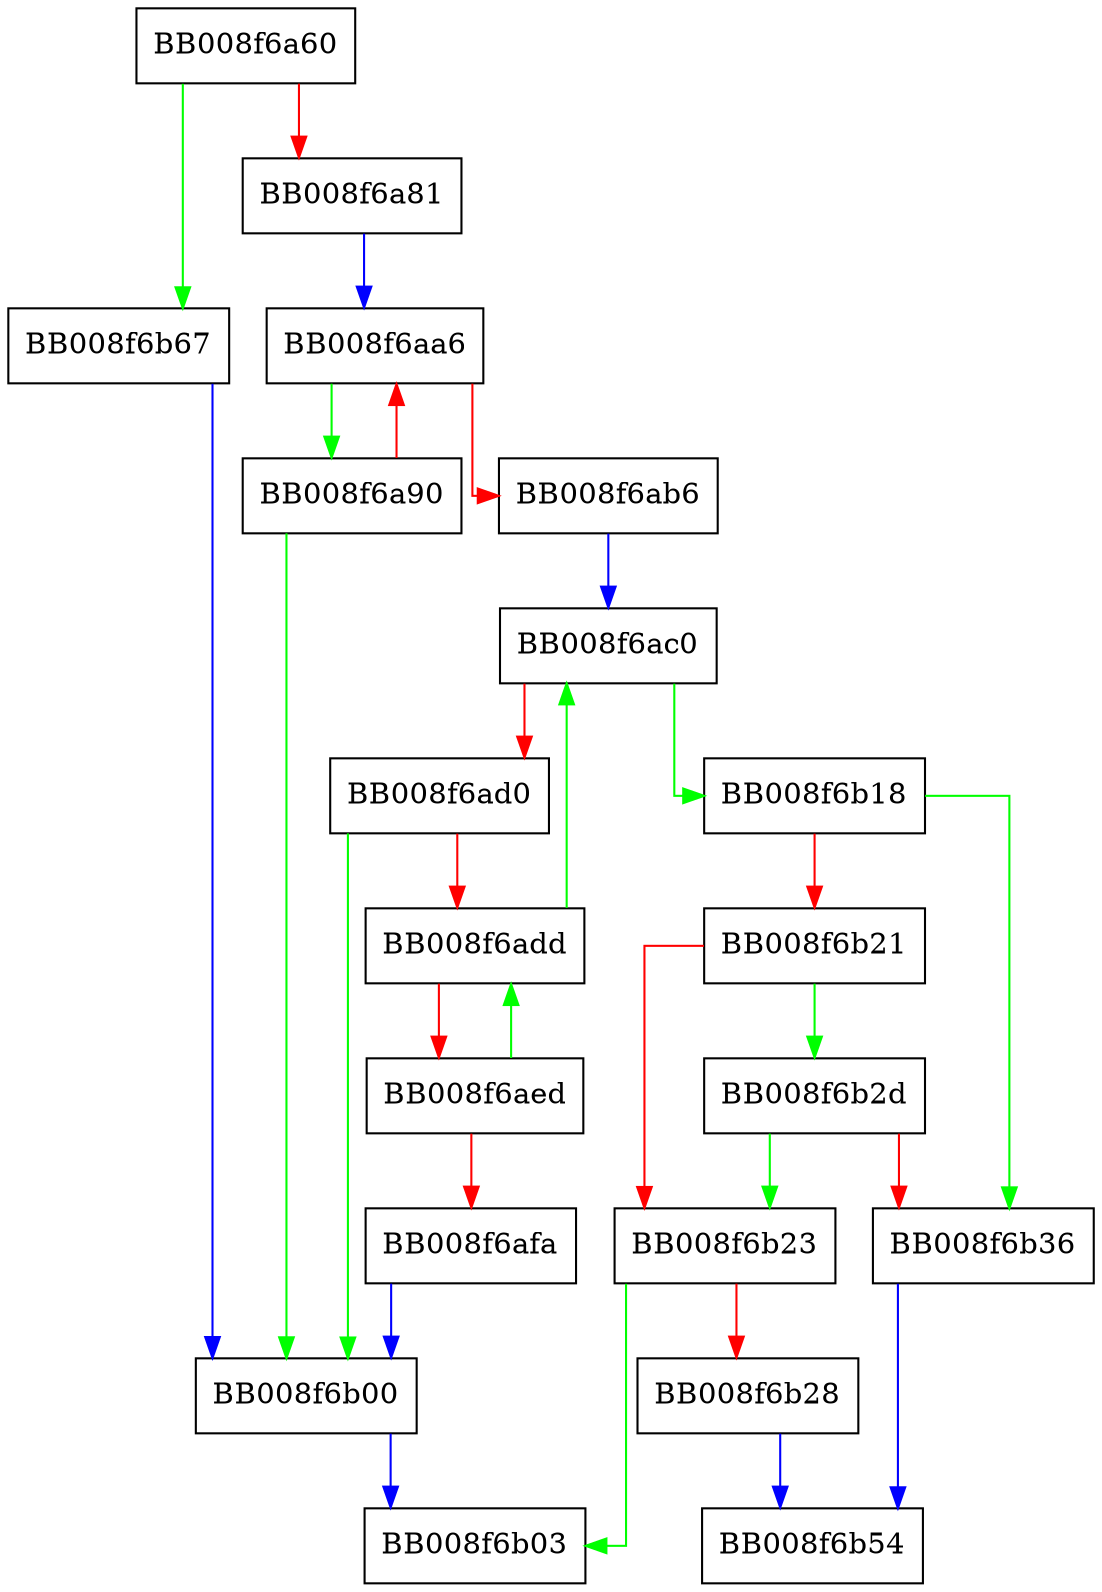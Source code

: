 digraph insert_module {
  node [shape="box"];
  graph [splines=ortho];
  BB008f6a60 -> BB008f6b67 [color="green"];
  BB008f6a60 -> BB008f6a81 [color="red"];
  BB008f6a81 -> BB008f6aa6 [color="blue"];
  BB008f6a90 -> BB008f6b00 [color="green"];
  BB008f6a90 -> BB008f6aa6 [color="red"];
  BB008f6aa6 -> BB008f6a90 [color="green"];
  BB008f6aa6 -> BB008f6ab6 [color="red"];
  BB008f6ab6 -> BB008f6ac0 [color="blue"];
  BB008f6ac0 -> BB008f6b18 [color="green"];
  BB008f6ac0 -> BB008f6ad0 [color="red"];
  BB008f6ad0 -> BB008f6b00 [color="green"];
  BB008f6ad0 -> BB008f6add [color="red"];
  BB008f6add -> BB008f6ac0 [color="green"];
  BB008f6add -> BB008f6aed [color="red"];
  BB008f6aed -> BB008f6add [color="green"];
  BB008f6aed -> BB008f6afa [color="red"];
  BB008f6afa -> BB008f6b00 [color="blue"];
  BB008f6b00 -> BB008f6b03 [color="blue"];
  BB008f6b18 -> BB008f6b36 [color="green"];
  BB008f6b18 -> BB008f6b21 [color="red"];
  BB008f6b21 -> BB008f6b2d [color="green"];
  BB008f6b21 -> BB008f6b23 [color="red"];
  BB008f6b23 -> BB008f6b03 [color="green"];
  BB008f6b23 -> BB008f6b28 [color="red"];
  BB008f6b28 -> BB008f6b54 [color="blue"];
  BB008f6b2d -> BB008f6b23 [color="green"];
  BB008f6b2d -> BB008f6b36 [color="red"];
  BB008f6b36 -> BB008f6b54 [color="blue"];
  BB008f6b67 -> BB008f6b00 [color="blue"];
}